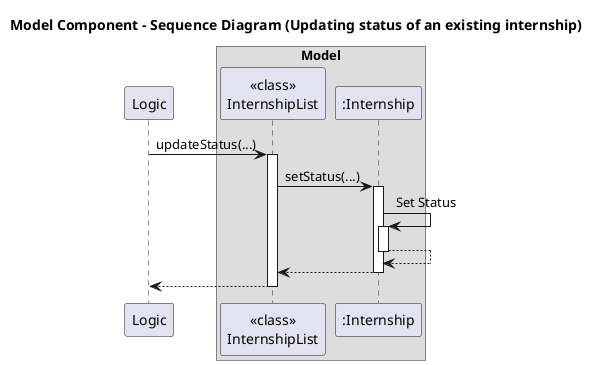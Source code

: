 @startuml
title Model Component - Sequence Diagram (Updating status of an existing internship)
' Model Component Sequence Diagram
' Shows interactions between Logic, Model, InternshipList, Internship, Date and Status
' Additional abstract components: Logic (parses commands) and Storage (persists data)
'
participant Logic as "Logic"

box Model
participant InternshipList as "<<class>>\nInternshipList"
participant Internship as ":Internship"
endbox

' --- Scenario 2: Updating status of an existing internship ---
Logic -> InternshipList: updateStatus(...)
activate InternshipList
InternshipList -> Internship: setStatus(...)
activate Internship
Internship -> Internship : Set Status
activate Internship
Internship --> Internship
deactivate Internship
Internship --> InternshipList
deactivate Internship
' Persist change
InternshipList --> Logic
deactivate InternshipList

@enduml
